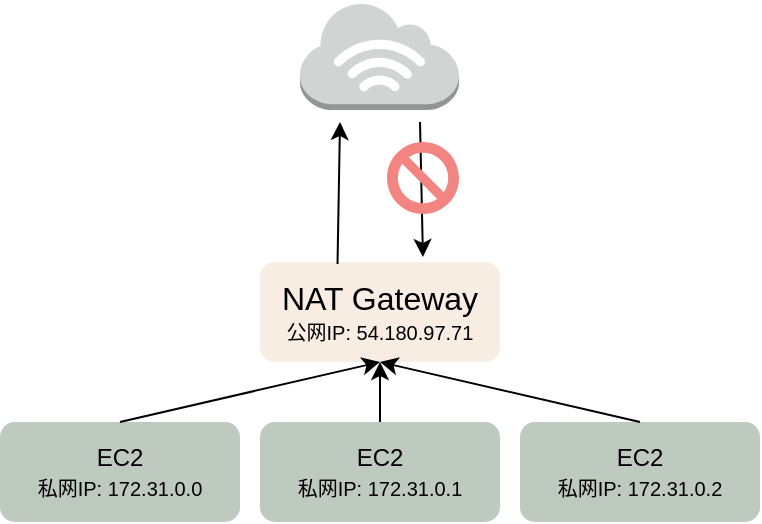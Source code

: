 <mxfile version="12.4.2" type="device" pages="1"><diagram id="iLiUwdYO9D2kcMxFgNNP" name="Page-1"><mxGraphModel dx="763" dy="688" grid="1" gridSize="10" guides="1" tooltips="1" connect="1" arrows="1" fold="1" page="1" pageScale="1" pageWidth="850" pageHeight="1100" math="0" shadow="0"><root><mxCell id="0"/><mxCell id="1" parent="0"/><mxCell id="yw8q6lySJV60Y5Do5I58-1" value="&lt;font&gt;&lt;span style=&quot;font-size: 16px&quot;&gt;NAT Gateway&lt;/span&gt;&lt;br&gt;&lt;span style=&quot;font-size: 10px&quot;&gt;公网IP:&amp;nbsp;54.180.97.71&lt;/span&gt;&lt;br&gt;&lt;/font&gt;" style="rounded=1;whiteSpace=wrap;html=1;strokeColor=none;fillColor=#F7EDE2;" vertex="1" parent="1"><mxGeometry x="390" y="260" width="120" height="50" as="geometry"/></mxCell><mxCell id="yw8q6lySJV60Y5Do5I58-2" value="EC2&lt;br&gt;&lt;font style=&quot;font-size: 10px&quot;&gt;私网IP:&amp;nbsp;172.31.0.0&lt;/font&gt;" style="rounded=1;whiteSpace=wrap;html=1;fillColor=#BEC9C0;strokeColor=none;" vertex="1" parent="1"><mxGeometry x="260" y="340" width="120" height="50" as="geometry"/></mxCell><mxCell id="yw8q6lySJV60Y5Do5I58-3" value="EC2&lt;br&gt;&lt;font style=&quot;font-size: 10px&quot;&gt;私网IP:&amp;nbsp;172.31.0.1&lt;/font&gt;" style="rounded=1;whiteSpace=wrap;html=1;fillColor=#BEC9C0;strokeColor=none;" vertex="1" parent="1"><mxGeometry x="390" y="340" width="120" height="50" as="geometry"/></mxCell><mxCell id="yw8q6lySJV60Y5Do5I58-4" value="EC2&lt;br&gt;&lt;font style=&quot;font-size: 10px&quot;&gt;私网IP:&amp;nbsp;172.31.0.2&lt;/font&gt;" style="rounded=1;whiteSpace=wrap;html=1;fillColor=#BEC9C0;strokeColor=none;" vertex="1" parent="1"><mxGeometry x="520" y="340" width="120" height="50" as="geometry"/></mxCell><mxCell id="yw8q6lySJV60Y5Do5I58-5" value="" style="endArrow=classic;html=1;entryX=0.5;entryY=1;entryDx=0;entryDy=0;exitX=0.5;exitY=0;exitDx=0;exitDy=0;" edge="1" parent="1" source="yw8q6lySJV60Y5Do5I58-2" target="yw8q6lySJV60Y5Do5I58-1"><mxGeometry width="50" height="50" relative="1" as="geometry"><mxPoint x="150" y="320" as="sourcePoint"/><mxPoint x="200" y="270" as="targetPoint"/></mxGeometry></mxCell><mxCell id="yw8q6lySJV60Y5Do5I58-6" value="" style="endArrow=classic;html=1;entryX=0.5;entryY=1;entryDx=0;entryDy=0;exitX=0.5;exitY=0;exitDx=0;exitDy=0;" edge="1" parent="1" source="yw8q6lySJV60Y5Do5I58-4" target="yw8q6lySJV60Y5Do5I58-1"><mxGeometry width="50" height="50" relative="1" as="geometry"><mxPoint x="580" y="290" as="sourcePoint"/><mxPoint x="630" y="240" as="targetPoint"/></mxGeometry></mxCell><mxCell id="yw8q6lySJV60Y5Do5I58-7" value="" style="endArrow=classic;html=1;exitX=0.5;exitY=0;exitDx=0;exitDy=0;" edge="1" parent="1" source="yw8q6lySJV60Y5Do5I58-3"><mxGeometry width="50" height="50" relative="1" as="geometry"><mxPoint x="210" y="220" as="sourcePoint"/><mxPoint x="450" y="310" as="targetPoint"/></mxGeometry></mxCell><mxCell id="yw8q6lySJV60Y5Do5I58-8" value="" style="outlineConnect=0;dashed=0;verticalLabelPosition=bottom;verticalAlign=top;align=center;html=1;shape=mxgraph.aws3.internet_3;fillColor=#D2D3D3;gradientColor=none;" vertex="1" parent="1"><mxGeometry x="410" y="130" width="79.5" height="54" as="geometry"/></mxCell><mxCell id="yw8q6lySJV60Y5Do5I58-9" value="" style="endArrow=classic;html=1;exitX=0.323;exitY=0.019;exitDx=0;exitDy=0;exitPerimeter=0;" edge="1" parent="1" source="yw8q6lySJV60Y5Do5I58-1"><mxGeometry width="50" height="50" relative="1" as="geometry"><mxPoint x="170" y="340" as="sourcePoint"/><mxPoint x="430" y="190" as="targetPoint"/></mxGeometry></mxCell><mxCell id="yw8q6lySJV60Y5Do5I58-10" value="" style="endArrow=classic;html=1;entryX=0.679;entryY=-0.05;entryDx=0;entryDy=0;entryPerimeter=0;" edge="1" parent="1" target="yw8q6lySJV60Y5Do5I58-1"><mxGeometry width="50" height="50" relative="1" as="geometry"><mxPoint x="470" y="190" as="sourcePoint"/><mxPoint x="520" y="190" as="targetPoint"/></mxGeometry></mxCell><mxCell id="yw8q6lySJV60Y5Do5I58-11" value="" style="verticalLabelPosition=bottom;verticalAlign=top;html=1;shape=mxgraph.basic.no_symbol;fillColor=#F28482;strokeColor=none;" vertex="1" parent="1"><mxGeometry x="453.5" y="200" width="36" height="36" as="geometry"/></mxCell></root></mxGraphModel></diagram></mxfile>